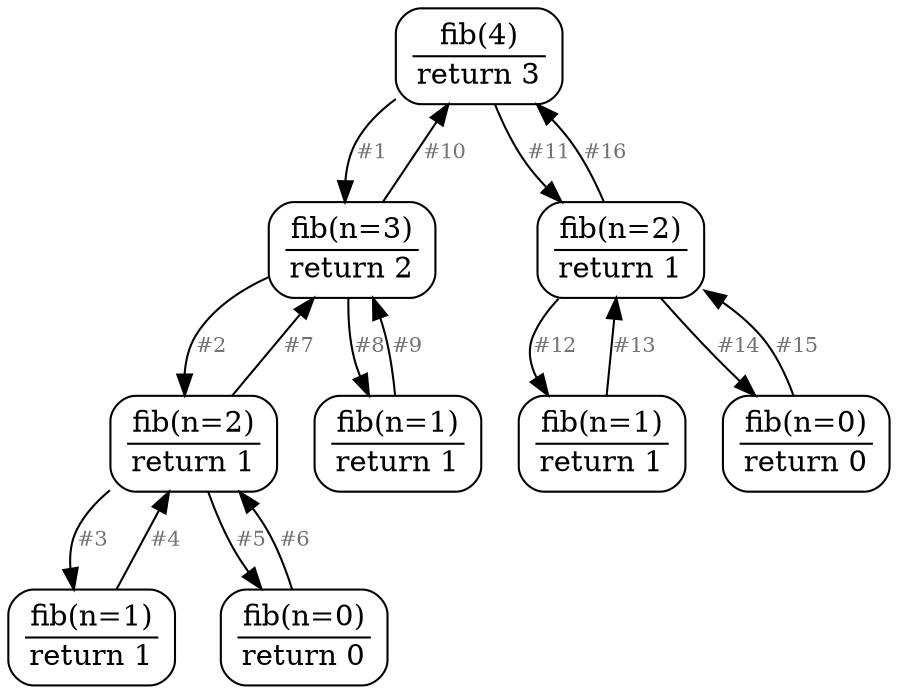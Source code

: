 digraph {
graph [
  rankdir=TB
];
node [
  style=rounded,
  shape=rectangle
];
edge [
  arrowsize=1,
  color=black,
  fontsize=10,
  fontcolor=gray45
];

v0 [
  label=<<TABLE BORDER="0" CELLBORDER="0" CELLSPACING="0"><TR><TD>fib(4)</TD></TR><HR/><TR><TD>return 3</TD></TR></TABLE>>
];
v1 [
  label=<<TABLE BORDER="0" CELLBORDER="0" CELLSPACING="0"><TR><TD>fib(n=3)</TD></TR><HR/><TR><TD>return 2</TD></TR></TABLE>>
];
v2 [
  label=<<TABLE BORDER="0" CELLBORDER="0" CELLSPACING="0"><TR><TD>fib(n=2)</TD></TR><HR/><TR><TD>return 1</TD></TR></TABLE>>
];
v3 [
  label=<<TABLE BORDER="0" CELLBORDER="0" CELLSPACING="0"><TR><TD>fib(n=1)</TD></TR><HR/><TR><TD>return 1</TD></TR></TABLE>>
];
v4 [
  label=<<TABLE BORDER="0" CELLBORDER="0" CELLSPACING="0"><TR><TD>fib(n=0)</TD></TR><HR/><TR><TD>return 0</TD></TR></TABLE>>
];
v5 [
  label=<<TABLE BORDER="0" CELLBORDER="0" CELLSPACING="0"><TR><TD>fib(n=1)</TD></TR><HR/><TR><TD>return 1</TD></TR></TABLE>>
];
v6 [
  label=<<TABLE BORDER="0" CELLBORDER="0" CELLSPACING="0"><TR><TD>fib(n=2)</TD></TR><HR/><TR><TD>return 1</TD></TR></TABLE>>
];
v7 [
  label=<<TABLE BORDER="0" CELLBORDER="0" CELLSPACING="0"><TR><TD>fib(n=1)</TD></TR><HR/><TR><TD>return 1</TD></TR></TABLE>>
];
v8 [
  label=<<TABLE BORDER="0" CELLBORDER="0" CELLSPACING="0"><TR><TD>fib(n=0)</TD></TR><HR/><TR><TD>return 0</TD></TR></TABLE>>
];
v0 -> v1 [
  label="#1"
];
v1 -> v2 [
  label="#2"
];
v2 -> v3 [
  label="#3"
];
v3 -> v2 [
  label="#4"
];
v2 -> v4 [
  label="#5"
];
v4 -> v2 [
  label="#6"
];
v2 -> v1 [
  label="#7"
];
v1 -> v5 [
  label="#8"
];
v5 -> v1 [
  label="#9"
];
v1 -> v0 [
  label="#10"
];
v0 -> v6 [
  label="#11"
];
v6 -> v7 [
  label="#12"
];
v7 -> v6 [
  label="#13"
];
v6 -> v8 [
  label="#14"
];
v8 -> v6 [
  label="#15"
];
v6 -> v0 [
  label="#16"
];
}